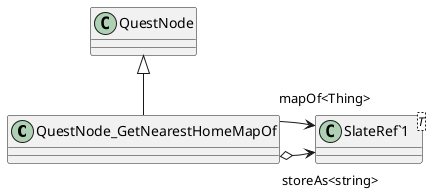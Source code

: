 @startuml
class QuestNode_GetNearestHomeMapOf {
}
class "SlateRef`1"<T> {
}
QuestNode <|-- QuestNode_GetNearestHomeMapOf
QuestNode_GetNearestHomeMapOf o-> "storeAs<string>" "SlateRef`1"
QuestNode_GetNearestHomeMapOf --> "mapOf<Thing>" "SlateRef`1"
@enduml
